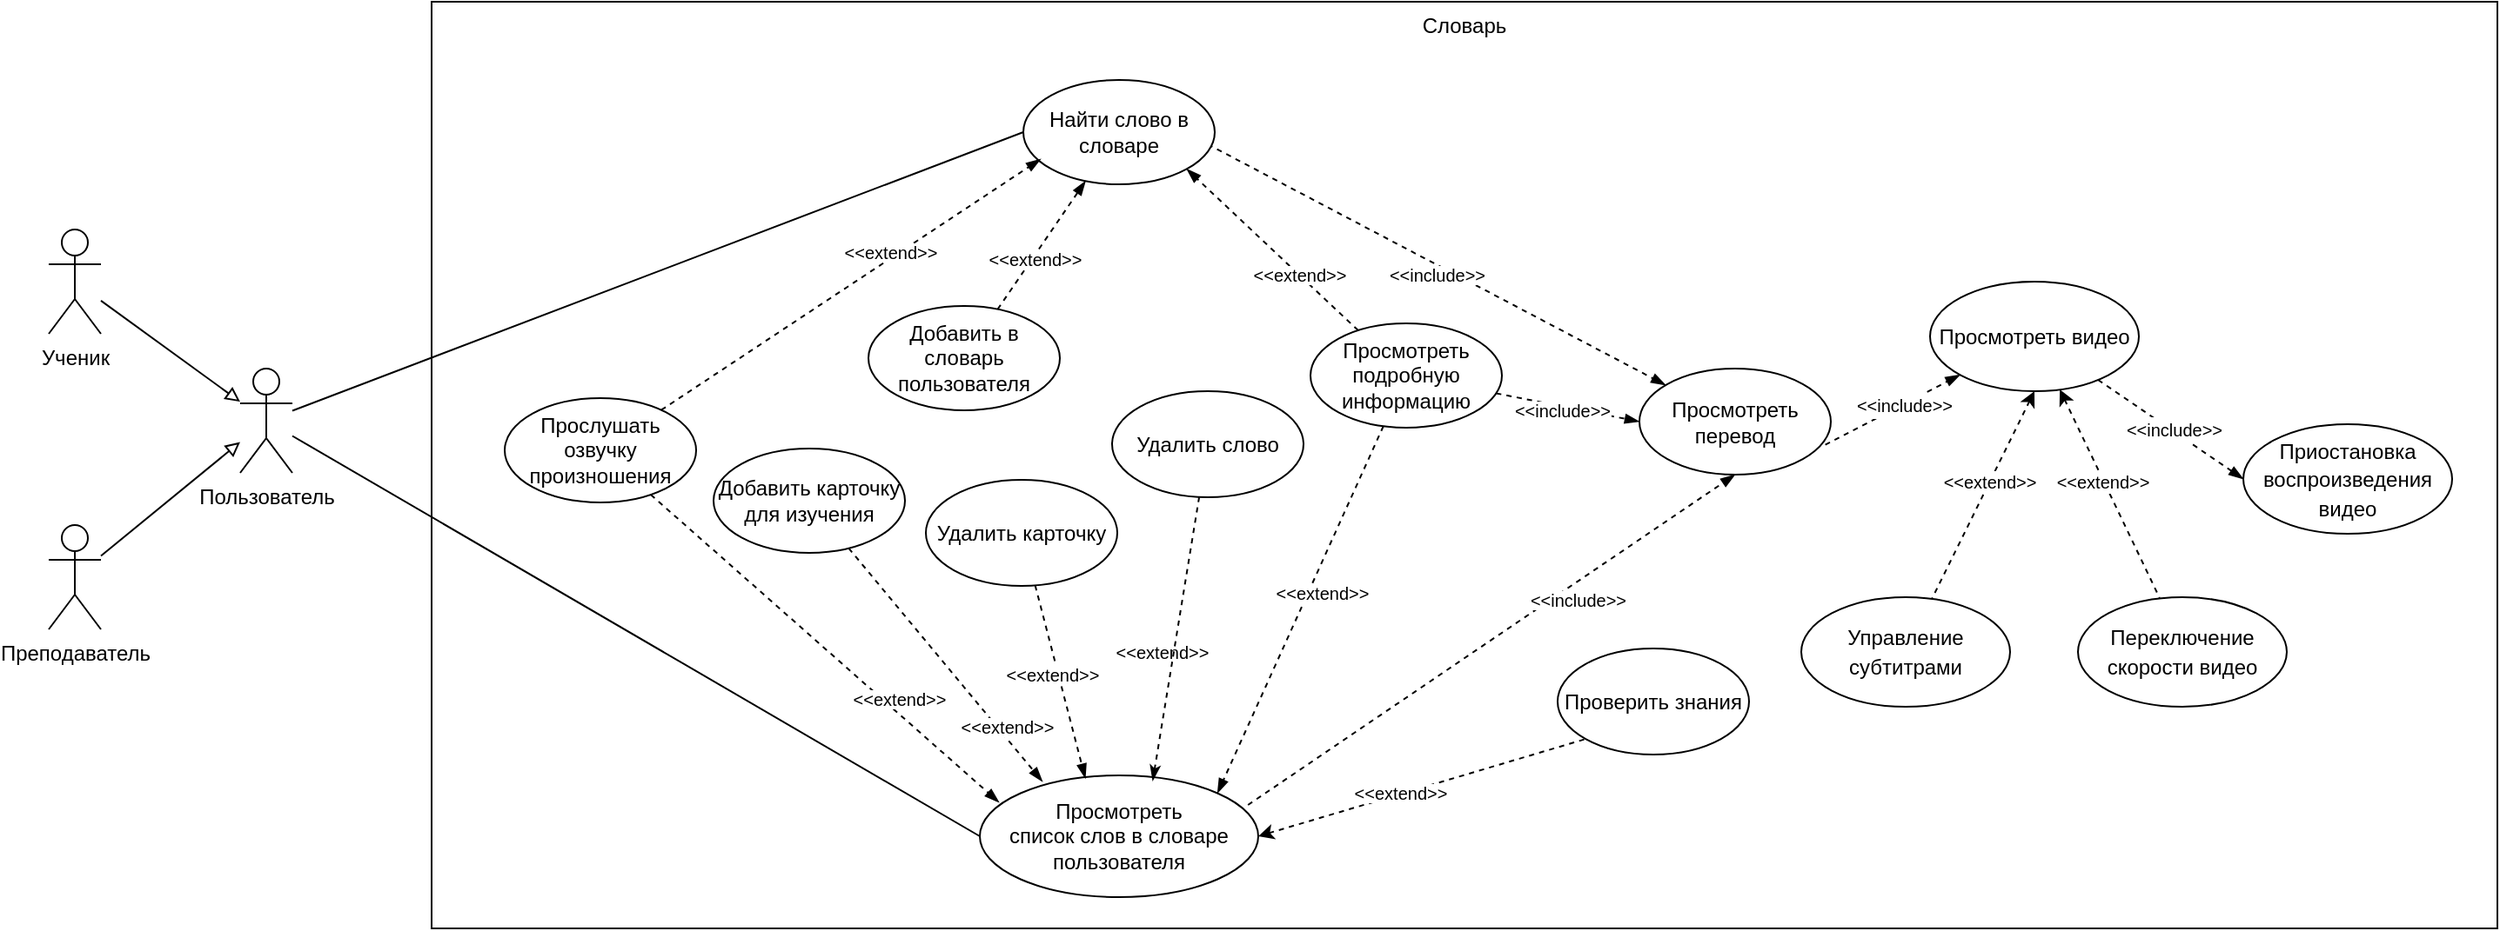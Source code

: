 <mxfile version="26.1.1" pages="2">
  <diagram name="Use Case Diagram UML" id="3wfbGJQbYTb2Qe25AoL8">
    <mxGraphModel grid="0" page="0" gridSize="10" guides="1" tooltips="1" connect="1" arrows="1" fold="1" pageScale="1" pageWidth="827" pageHeight="1169" math="0" shadow="0">
      <root>
        <mxCell id="0" />
        <mxCell id="1" parent="0" />
        <mxCell id="UhpiGU1zFeQN0CqzTbye-1" value="Словарь" style="rounded=0;whiteSpace=wrap;html=1;verticalAlign=top;" vertex="1" parent="1">
          <mxGeometry x="375" y="1243" width="1187" height="533" as="geometry" />
        </mxCell>
        <mxCell id="UhpiGU1zFeQN0CqzTbye-2" style="edgeStyle=none;rounded=0;orthogonalLoop=1;jettySize=auto;html=1;endArrow=block;endFill=0;" edge="1" parent="1" source="UhpiGU1zFeQN0CqzTbye-3" target="UhpiGU1zFeQN0CqzTbye-8">
          <mxGeometry relative="1" as="geometry" />
        </mxCell>
        <mxCell id="UhpiGU1zFeQN0CqzTbye-3" value="Ученик" style="shape=umlActor;verticalLabelPosition=bottom;verticalAlign=top;html=1;outlineConnect=0;" vertex="1" parent="1">
          <mxGeometry x="155" y="1374" width="30" height="60" as="geometry" />
        </mxCell>
        <mxCell id="UhpiGU1zFeQN0CqzTbye-4" style="rounded=0;orthogonalLoop=1;jettySize=auto;html=1;endArrow=block;endFill=0;" edge="1" parent="1" source="UhpiGU1zFeQN0CqzTbye-5" target="UhpiGU1zFeQN0CqzTbye-8">
          <mxGeometry relative="1" as="geometry" />
        </mxCell>
        <mxCell id="UhpiGU1zFeQN0CqzTbye-5" value="Преподаватель" style="shape=umlActor;verticalLabelPosition=bottom;verticalAlign=top;html=1;outlineConnect=0;" vertex="1" parent="1">
          <mxGeometry x="155" y="1544" width="30" height="60" as="geometry" />
        </mxCell>
        <mxCell id="UhpiGU1zFeQN0CqzTbye-6" style="edgeStyle=none;rounded=0;orthogonalLoop=1;jettySize=auto;html=1;entryX=0;entryY=0.5;entryDx=0;entryDy=0;endArrow=none;endFill=0;" edge="1" parent="1" source="UhpiGU1zFeQN0CqzTbye-8" target="UhpiGU1zFeQN0CqzTbye-10">
          <mxGeometry relative="1" as="geometry" />
        </mxCell>
        <mxCell id="UhpiGU1zFeQN0CqzTbye-7" style="edgeStyle=none;rounded=0;orthogonalLoop=1;jettySize=auto;html=1;entryX=0;entryY=0.5;entryDx=0;entryDy=0;endArrow=none;endFill=0;" edge="1" parent="1" source="UhpiGU1zFeQN0CqzTbye-8" target="UhpiGU1zFeQN0CqzTbye-12">
          <mxGeometry relative="1" as="geometry" />
        </mxCell>
        <mxCell id="UhpiGU1zFeQN0CqzTbye-8" value="Пользователь" style="shape=umlActor;verticalLabelPosition=bottom;verticalAlign=top;html=1;outlineConnect=0;" vertex="1" parent="1">
          <mxGeometry x="265" y="1454" width="30" height="60" as="geometry" />
        </mxCell>
        <mxCell id="UhpiGU1zFeQN0CqzTbye-9" style="edgeStyle=none;rounded=0;orthogonalLoop=1;jettySize=auto;html=1;dashed=1;endArrow=blockThin;endFill=1;" edge="1" parent="1" target="UhpiGU1zFeQN0CqzTbye-26">
          <mxGeometry relative="1" as="geometry">
            <mxPoint x="821" y="1325" as="sourcePoint" />
          </mxGeometry>
        </mxCell>
        <mxCell id="UhpiGU1zFeQN0CqzTbye-10" value="Найти слово в словаре" style="ellipse;whiteSpace=wrap;html=1;" vertex="1" parent="1">
          <mxGeometry x="715" y="1288" width="110" height="60" as="geometry" />
        </mxCell>
        <mxCell id="UhpiGU1zFeQN0CqzTbye-11" style="edgeStyle=none;rounded=0;orthogonalLoop=1;jettySize=auto;html=1;entryX=0.5;entryY=1;entryDx=0;entryDy=0;dashed=1;endArrow=blockThin;endFill=1;exitX=0.963;exitY=0.243;exitDx=0;exitDy=0;exitPerimeter=0;" edge="1" parent="1" source="UhpiGU1zFeQN0CqzTbye-12" target="UhpiGU1zFeQN0CqzTbye-26">
          <mxGeometry relative="1" as="geometry">
            <mxPoint x="840" y="1710" as="sourcePoint" />
          </mxGeometry>
        </mxCell>
        <mxCell id="UhpiGU1zFeQN0CqzTbye-12" value="Просмотреть &lt;br&gt;список слов в словаре пользователя" style="ellipse;whiteSpace=wrap;html=1;" vertex="1" parent="1">
          <mxGeometry x="690" y="1688" width="160" height="70" as="geometry" />
        </mxCell>
        <mxCell id="UhpiGU1zFeQN0CqzTbye-13" style="edgeStyle=none;rounded=0;orthogonalLoop=1;jettySize=auto;html=1;entryX=0.069;entryY=0.221;entryDx=0;entryDy=0;entryPerimeter=0;endArrow=blockThin;endFill=1;dashed=1;" edge="1" parent="1" source="UhpiGU1zFeQN0CqzTbye-15" target="UhpiGU1zFeQN0CqzTbye-12">
          <mxGeometry relative="1" as="geometry" />
        </mxCell>
        <mxCell id="UhpiGU1zFeQN0CqzTbye-14" style="edgeStyle=none;rounded=0;orthogonalLoop=1;jettySize=auto;html=1;entryX=0.091;entryY=0.758;entryDx=0;entryDy=0;entryPerimeter=0;dashed=1;fontSize=10;endArrow=blockThin;endFill=1;" edge="1" parent="1" source="UhpiGU1zFeQN0CqzTbye-15" target="UhpiGU1zFeQN0CqzTbye-10">
          <mxGeometry relative="1" as="geometry" />
        </mxCell>
        <mxCell id="UhpiGU1zFeQN0CqzTbye-15" value="Прослушать озвучку произношения" style="ellipse;whiteSpace=wrap;html=1;" vertex="1" parent="1">
          <mxGeometry x="417" y="1471" width="110" height="60" as="geometry" />
        </mxCell>
        <mxCell id="UhpiGU1zFeQN0CqzTbye-16" style="edgeStyle=none;rounded=0;orthogonalLoop=1;jettySize=auto;html=1;entryX=0.225;entryY=0.05;entryDx=0;entryDy=0;entryPerimeter=0;dashed=1;endArrow=blockThin;endFill=1;" edge="1" parent="1" source="UhpiGU1zFeQN0CqzTbye-17" target="UhpiGU1zFeQN0CqzTbye-12">
          <mxGeometry relative="1" as="geometry" />
        </mxCell>
        <mxCell id="UhpiGU1zFeQN0CqzTbye-17" value="Добавить карточку для изучения" style="ellipse;whiteSpace=wrap;html=1;" vertex="1" parent="1">
          <mxGeometry x="537" y="1500" width="110" height="60" as="geometry" />
        </mxCell>
        <mxCell id="UhpiGU1zFeQN0CqzTbye-18" style="edgeStyle=none;rounded=0;orthogonalLoop=1;jettySize=auto;html=1;dashed=1;endArrow=blockThin;endFill=1;" edge="1" parent="1" source="UhpiGU1zFeQN0CqzTbye-19" target="UhpiGU1zFeQN0CqzTbye-10">
          <mxGeometry relative="1" as="geometry" />
        </mxCell>
        <mxCell id="UhpiGU1zFeQN0CqzTbye-19" value="Добавить в словарь пользователя" style="ellipse;whiteSpace=wrap;html=1;" vertex="1" parent="1">
          <mxGeometry x="626" y="1418" width="110" height="60" as="geometry" />
        </mxCell>
        <mxCell id="UhpiGU1zFeQN0CqzTbye-20" style="edgeStyle=none;rounded=0;orthogonalLoop=1;jettySize=auto;html=1;dashed=1;endArrow=blockThin;endFill=1;entryX=1;entryY=1;entryDx=0;entryDy=0;" edge="1" parent="1" source="UhpiGU1zFeQN0CqzTbye-23" target="UhpiGU1zFeQN0CqzTbye-10">
          <mxGeometry relative="1" as="geometry">
            <mxPoint x="865.137" y="1344.855" as="targetPoint" />
          </mxGeometry>
        </mxCell>
        <mxCell id="UhpiGU1zFeQN0CqzTbye-21" style="edgeStyle=none;rounded=0;orthogonalLoop=1;jettySize=auto;html=1;dashed=1;endArrow=blockThin;endFill=1;entryX=1;entryY=0;entryDx=0;entryDy=0;" edge="1" parent="1" source="UhpiGU1zFeQN0CqzTbye-23" target="UhpiGU1zFeQN0CqzTbye-12">
          <mxGeometry relative="1" as="geometry">
            <mxPoint x="879" y="1688" as="targetPoint" />
          </mxGeometry>
        </mxCell>
        <mxCell id="UhpiGU1zFeQN0CqzTbye-22" style="edgeStyle=none;rounded=0;orthogonalLoop=1;jettySize=auto;html=1;entryX=0;entryY=0.5;entryDx=0;entryDy=0;dashed=1;endArrow=blockThin;endFill=1;" edge="1" parent="1" source="UhpiGU1zFeQN0CqzTbye-23" target="UhpiGU1zFeQN0CqzTbye-26">
          <mxGeometry relative="1" as="geometry" />
        </mxCell>
        <mxCell id="UhpiGU1zFeQN0CqzTbye-23" value="Просмотреть подробную информацию" style="ellipse;whiteSpace=wrap;html=1;" vertex="1" parent="1">
          <mxGeometry x="880" y="1428" width="110" height="60" as="geometry" />
        </mxCell>
        <mxCell id="UhpiGU1zFeQN0CqzTbye-24" style="edgeStyle=none;rounded=0;orthogonalLoop=1;jettySize=auto;html=1;dashed=1;endArrow=blockThin;endFill=1;entryX=0.379;entryY=0.024;entryDx=0;entryDy=0;entryPerimeter=0;" edge="1" parent="1" source="UhpiGU1zFeQN0CqzTbye-25" target="UhpiGU1zFeQN0CqzTbye-12">
          <mxGeometry relative="1" as="geometry">
            <mxPoint x="903" y="1697" as="targetPoint" />
          </mxGeometry>
        </mxCell>
        <mxCell id="UhpiGU1zFeQN0CqzTbye-25" value="Удалить карточку" style="ellipse;whiteSpace=wrap;html=1;" vertex="1" parent="1">
          <mxGeometry x="659" y="1518" width="110" height="61" as="geometry" />
        </mxCell>
        <mxCell id="UhpiGU1zFeQN0CqzTbye-26" value="Просмотреть перевод" style="ellipse;whiteSpace=wrap;html=1;" vertex="1" parent="1">
          <mxGeometry x="1069" y="1454" width="110" height="61" as="geometry" />
        </mxCell>
        <mxCell id="UhpiGU1zFeQN0CqzTbye-27" value="&lt;font style=&quot;font-size: 10px; background-color: rgb(255, 255, 255);&quot;&gt;&amp;lt;&amp;lt;extend&amp;gt;&amp;gt;&lt;/font&gt;" style="text;html=1;strokeColor=none;fillColor=none;align=center;verticalAlign=middle;whiteSpace=wrap;rounded=0;" vertex="1" parent="1">
          <mxGeometry x="692" y="1376" width="60" height="30" as="geometry" />
        </mxCell>
        <mxCell id="UhpiGU1zFeQN0CqzTbye-28" value="&lt;font style=&quot;font-size: 10px; background-color: rgb(255, 255, 255);&quot;&gt;&amp;lt;&amp;lt;extend&amp;gt;&amp;gt;&lt;/font&gt;" style="text;html=1;strokeColor=none;fillColor=none;align=center;verticalAlign=middle;whiteSpace=wrap;rounded=0;" vertex="1" parent="1">
          <mxGeometry x="609" y="1372" width="60" height="30" as="geometry" />
        </mxCell>
        <mxCell id="UhpiGU1zFeQN0CqzTbye-29" value="&lt;font style=&quot;font-size: 10px; background-color: rgb(255, 255, 255);&quot;&gt;&amp;lt;&amp;lt;extend&amp;gt;&amp;gt;&lt;/font&gt;" style="text;html=1;strokeColor=none;fillColor=none;align=center;verticalAlign=middle;whiteSpace=wrap;rounded=0;" vertex="1" parent="1">
          <mxGeometry x="614" y="1629" width="60" height="30" as="geometry" />
        </mxCell>
        <mxCell id="UhpiGU1zFeQN0CqzTbye-30" value="&lt;font style=&quot;font-size: 10px; background-color: rgb(255, 255, 255);&quot;&gt;&amp;lt;&amp;lt;extend&amp;gt;&amp;gt;&lt;/font&gt;" style="text;html=1;strokeColor=none;fillColor=none;align=center;verticalAlign=middle;whiteSpace=wrap;rounded=0;" vertex="1" parent="1">
          <mxGeometry x="676" y="1645" width="60" height="30" as="geometry" />
        </mxCell>
        <mxCell id="UhpiGU1zFeQN0CqzTbye-31" value="&lt;font style=&quot;font-size: 10px; background-color: rgb(255, 255, 255);&quot;&gt;&amp;lt;&amp;lt;extend&amp;gt;&amp;gt;&lt;/font&gt;" style="text;html=1;strokeColor=none;fillColor=none;align=center;verticalAlign=middle;whiteSpace=wrap;rounded=0;" vertex="1" parent="1">
          <mxGeometry x="857" y="1567.73" width="60" height="30" as="geometry" />
        </mxCell>
        <mxCell id="UhpiGU1zFeQN0CqzTbye-32" value="&lt;font style=&quot;font-size: 10px; background-color: rgb(255, 255, 255);&quot;&gt;&amp;lt;&amp;lt;extend&amp;gt;&amp;gt;&lt;/font&gt;" style="text;html=1;strokeColor=none;fillColor=none;align=center;verticalAlign=middle;whiteSpace=wrap;rounded=0;" vertex="1" parent="1">
          <mxGeometry x="765" y="1602" width="60" height="30" as="geometry" />
        </mxCell>
        <mxCell id="UhpiGU1zFeQN0CqzTbye-33" value="&lt;font style=&quot;font-size: 10px; background-color: rgb(255, 255, 255);&quot;&gt;&amp;lt;&amp;lt;extend&amp;gt;&amp;gt;&lt;/font&gt;" style="text;html=1;strokeColor=none;fillColor=none;align=center;verticalAlign=middle;whiteSpace=wrap;rounded=0;" vertex="1" parent="1">
          <mxGeometry x="844" y="1384.73" width="60" height="30" as="geometry" />
        </mxCell>
        <mxCell id="UhpiGU1zFeQN0CqzTbye-34" value="&lt;font style=&quot;font-size: 10px; background-color: rgb(255, 255, 255);&quot;&gt;&amp;lt;&amp;lt;include&amp;gt;&amp;gt;&lt;/font&gt;" style="text;html=1;strokeColor=none;fillColor=none;align=center;verticalAlign=middle;whiteSpace=wrap;rounded=0;" vertex="1" parent="1">
          <mxGeometry x="923" y="1384.73" width="60" height="30" as="geometry" />
        </mxCell>
        <mxCell id="UhpiGU1zFeQN0CqzTbye-35" value="&lt;font style=&quot;font-size: 10px; background-color: rgb(255, 255, 255);&quot;&gt;&amp;lt;&amp;lt;include&amp;gt;&amp;gt;&lt;/font&gt;" style="text;html=1;strokeColor=none;fillColor=none;align=center;verticalAlign=middle;whiteSpace=wrap;rounded=0;" vertex="1" parent="1">
          <mxGeometry x="1004" y="1572" width="60" height="30" as="geometry" />
        </mxCell>
        <mxCell id="UhpiGU1zFeQN0CqzTbye-36" value="&lt;font style=&quot;font-size: 10px; background-color: rgb(255, 255, 255);&quot;&gt;&amp;lt;&amp;lt;include&amp;gt;&amp;gt;&lt;/font&gt;" style="text;html=1;strokeColor=none;fillColor=none;align=center;verticalAlign=middle;whiteSpace=wrap;rounded=0;" vertex="1" parent="1">
          <mxGeometry x="995" y="1462.73" width="60" height="30" as="geometry" />
        </mxCell>
        <mxCell id="UhpiGU1zFeQN0CqzTbye-37" style="edgeStyle=none;rounded=0;orthogonalLoop=1;jettySize=auto;html=1;entryX=0;entryY=1;entryDx=0;entryDy=0;dashed=1;exitX=1;exitY=0.5;exitDx=0;exitDy=0;startArrow=classic;startFill=1;endArrow=none;endFill=0;" edge="1" parent="1" source="UhpiGU1zFeQN0CqzTbye-12" target="UhpiGU1zFeQN0CqzTbye-38">
          <mxGeometry relative="1" as="geometry">
            <mxPoint x="812.998" y="1288.961" as="sourcePoint" />
          </mxGeometry>
        </mxCell>
        <mxCell id="UhpiGU1zFeQN0CqzTbye-38" value="Проверить знания" style="ellipse;whiteSpace=wrap;html=1;" vertex="1" parent="1">
          <mxGeometry x="1022" y="1615" width="110" height="61" as="geometry" />
        </mxCell>
        <mxCell id="UhpiGU1zFeQN0CqzTbye-39" value="&lt;font style=&quot;font-size: 10px; background-color: rgb(255, 255, 255);&quot;&gt;&amp;lt;&amp;lt;extend&amp;gt;&amp;gt;&lt;/font&gt;" style="text;html=1;strokeColor=none;fillColor=none;align=center;verticalAlign=middle;whiteSpace=wrap;rounded=0;" vertex="1" parent="1">
          <mxGeometry x="902" y="1683" width="60" height="30" as="geometry" />
        </mxCell>
        <mxCell id="UhpiGU1zFeQN0CqzTbye-40" style="edgeStyle=none;rounded=0;orthogonalLoop=1;jettySize=auto;html=1;entryX=0.621;entryY=0.043;entryDx=0;entryDy=0;entryPerimeter=0;dashed=1;startArrow=none;startFill=0;endArrow=classicThin;endFill=1;" edge="1" parent="1" source="UhpiGU1zFeQN0CqzTbye-41" target="UhpiGU1zFeQN0CqzTbye-12">
          <mxGeometry relative="1" as="geometry" />
        </mxCell>
        <mxCell id="UhpiGU1zFeQN0CqzTbye-41" value="Удалить слово" style="ellipse;whiteSpace=wrap;html=1;" vertex="1" parent="1">
          <mxGeometry x="766" y="1467" width="110" height="61" as="geometry" />
        </mxCell>
        <mxCell id="UhpiGU1zFeQN0CqzTbye-42" value="&lt;font style=&quot;font-size: 10px; background-color: rgb(255, 255, 255);&quot;&gt;&amp;lt;&amp;lt;extend&amp;gt;&amp;gt;&lt;/font&gt;" style="text;html=1;strokeColor=none;fillColor=none;align=center;verticalAlign=middle;whiteSpace=wrap;rounded=0;" vertex="1" parent="1">
          <mxGeometry x="702" y="1615" width="60" height="30" as="geometry" />
        </mxCell>
        <mxCell id="UhpiGU1zFeQN0CqzTbye-43" value="&lt;span id=&quot;docs-internal-guid-5a7e0937-7fff-e15c-72fa-4f4e6bc16532&quot;&gt;&lt;p dir=&quot;ltr&quot; style=&quot;line-height: 1.38 ; margin-top: 0pt ; margin-bottom: 0pt&quot;&gt;&lt;span style=&quot;background-color: transparent ; vertical-align: baseline&quot;&gt;&lt;font style=&quot;font-size: 12px&quot;&gt;Просмотреть видео&lt;/font&gt;&lt;/span&gt;&lt;/p&gt;&lt;/span&gt;" style="ellipse;whiteSpace=wrap;html=1;" vertex="1" parent="1">
          <mxGeometry x="1236" y="1404" width="120" height="63" as="geometry" />
        </mxCell>
        <mxCell id="UhpiGU1zFeQN0CqzTbye-44" style="edgeStyle=none;rounded=0;orthogonalLoop=1;jettySize=auto;html=1;dashed=1;endArrow=blockThin;endFill=1;exitX=0.971;exitY=0.719;exitDx=0;exitDy=0;exitPerimeter=0;" edge="1" parent="1" source="UhpiGU1zFeQN0CqzTbye-26" target="UhpiGU1zFeQN0CqzTbye-43">
          <mxGeometry relative="1" as="geometry">
            <mxPoint x="1318" y="1590" as="sourcePoint" />
            <mxPoint x="1094.102" y="1473.507" as="targetPoint" />
          </mxGeometry>
        </mxCell>
        <mxCell id="UhpiGU1zFeQN0CqzTbye-45" value="&lt;span style=&quot;font-size: 10px&quot;&gt;&amp;lt;&amp;lt;include&amp;gt;&amp;gt;&lt;/span&gt;" style="edgeLabel;html=1;align=center;verticalAlign=middle;resizable=0;points=[];fontSize=12;fontFamily=Helvetica;" connectable="0" vertex="1" parent="UhpiGU1zFeQN0CqzTbye-44">
          <mxGeometry x="0.053" y="-4" relative="1" as="geometry">
            <mxPoint x="2" y="-5" as="offset" />
          </mxGeometry>
        </mxCell>
        <mxCell id="UhpiGU1zFeQN0CqzTbye-46" value="&lt;span id=&quot;docs-internal-guid-5a7e0937-7fff-e15c-72fa-4f4e6bc16532&quot;&gt;&lt;p dir=&quot;ltr&quot; style=&quot;line-height: 1.38 ; margin-top: 0pt ; margin-bottom: 0pt&quot;&gt;&lt;span style=&quot;background-color: transparent ; vertical-align: baseline&quot;&gt;&lt;font style=&quot;font-size: 12px&quot;&gt;Управление субтитрами&lt;/font&gt;&lt;/span&gt;&lt;/p&gt;&lt;/span&gt;" style="ellipse;whiteSpace=wrap;html=1;" vertex="1" parent="1">
          <mxGeometry x="1162" y="1585.5" width="120" height="63" as="geometry" />
        </mxCell>
        <mxCell id="UhpiGU1zFeQN0CqzTbye-47" value="&lt;span id=&quot;docs-internal-guid-5a7e0937-7fff-e15c-72fa-4f4e6bc16532&quot;&gt;&lt;p dir=&quot;ltr&quot; style=&quot;line-height: 1.38 ; margin-top: 0pt ; margin-bottom: 0pt&quot;&gt;&lt;span style=&quot;background-color: transparent ; vertical-align: baseline&quot;&gt;&lt;font style=&quot;font-size: 12px&quot;&gt;Переключение скорости видео&lt;/font&gt;&lt;/span&gt;&lt;/p&gt;&lt;/span&gt;" style="ellipse;whiteSpace=wrap;html=1;" vertex="1" parent="1">
          <mxGeometry x="1321" y="1585.5" width="120" height="63" as="geometry" />
        </mxCell>
        <mxCell id="UhpiGU1zFeQN0CqzTbye-48" value="&lt;span id=&quot;docs-internal-guid-5a7e0937-7fff-e15c-72fa-4f4e6bc16532&quot;&gt;&lt;p dir=&quot;ltr&quot; style=&quot;line-height: 1.38 ; margin-top: 0pt ; margin-bottom: 0pt&quot;&gt;&lt;span style=&quot;background-color: transparent ; vertical-align: baseline&quot;&gt;&lt;font style=&quot;font-size: 12px&quot;&gt;Приостановка воспроизведения видео&lt;/font&gt;&lt;/span&gt;&lt;/p&gt;&lt;/span&gt;" style="ellipse;whiteSpace=wrap;html=1;" vertex="1" parent="1">
          <mxGeometry x="1416" y="1486" width="120" height="63" as="geometry" />
        </mxCell>
        <mxCell id="UhpiGU1zFeQN0CqzTbye-49" style="edgeStyle=none;rounded=0;orthogonalLoop=1;jettySize=auto;html=1;dashed=1;endArrow=blockThin;endFill=1;entryX=0;entryY=0.5;entryDx=0;entryDy=0;" edge="1" parent="1" source="UhpiGU1zFeQN0CqzTbye-43" target="UhpiGU1zFeQN0CqzTbye-48">
          <mxGeometry relative="1" as="geometry">
            <mxPoint x="1186" y="1508" as="sourcePoint" />
            <mxPoint x="1223" y="1563" as="targetPoint" />
          </mxGeometry>
        </mxCell>
        <mxCell id="UhpiGU1zFeQN0CqzTbye-50" value="&lt;span style=&quot;font-size: 10px&quot;&gt;&amp;lt;&amp;lt;include&amp;gt;&amp;gt;&lt;/span&gt;" style="edgeLabel;html=1;align=center;verticalAlign=middle;resizable=0;points=[];fontSize=12;fontFamily=Helvetica;" connectable="0" vertex="1" parent="UhpiGU1zFeQN0CqzTbye-49">
          <mxGeometry x="0.053" y="-4" relative="1" as="geometry">
            <mxPoint x="2" y="-5" as="offset" />
          </mxGeometry>
        </mxCell>
        <mxCell id="UhpiGU1zFeQN0CqzTbye-51" style="edgeStyle=none;rounded=0;orthogonalLoop=1;jettySize=auto;html=1;entryX=0.391;entryY=0.007;entryDx=0;entryDy=0;dashed=1;startArrow=classic;startFill=1;endArrow=none;endFill=0;entryPerimeter=0;" edge="1" parent="1" source="UhpiGU1zFeQN0CqzTbye-43" target="UhpiGU1zFeQN0CqzTbye-47">
          <mxGeometry relative="1" as="geometry">
            <mxPoint x="860" y="1733" as="sourcePoint" />
            <mxPoint x="1048" y="1677" as="targetPoint" />
          </mxGeometry>
        </mxCell>
        <mxCell id="UhpiGU1zFeQN0CqzTbye-52" value="&lt;span style=&quot;font-size: 10px; text-wrap: wrap;&quot;&gt;&amp;lt;&amp;lt;extend&amp;gt;&amp;gt;&lt;/span&gt;" style="edgeLabel;html=1;align=center;verticalAlign=middle;resizable=0;points=[];" connectable="0" vertex="1" parent="UhpiGU1zFeQN0CqzTbye-51">
          <mxGeometry x="-0.127" y="-1" relative="1" as="geometry">
            <mxPoint as="offset" />
          </mxGeometry>
        </mxCell>
        <mxCell id="UhpiGU1zFeQN0CqzTbye-53" style="edgeStyle=none;rounded=0;orthogonalLoop=1;jettySize=auto;html=1;dashed=1;startArrow=classic;startFill=1;endArrow=none;endFill=0;exitX=0.5;exitY=1;exitDx=0;exitDy=0;" edge="1" parent="1" source="UhpiGU1zFeQN0CqzTbye-43" target="UhpiGU1zFeQN0CqzTbye-46">
          <mxGeometry relative="1" as="geometry">
            <mxPoint x="1289" y="1613" as="sourcePoint" />
            <mxPoint x="1395" y="1660" as="targetPoint" />
          </mxGeometry>
        </mxCell>
        <mxCell id="UhpiGU1zFeQN0CqzTbye-54" value="&lt;span style=&quot;font-size: 10px; text-wrap: wrap;&quot;&gt;&amp;lt;&amp;lt;extend&amp;gt;&amp;gt;&lt;/span&gt;" style="edgeLabel;html=1;align=center;verticalAlign=middle;resizable=0;points=[];" connectable="0" vertex="1" parent="UhpiGU1zFeQN0CqzTbye-53">
          <mxGeometry x="-0.127" y="-1" relative="1" as="geometry">
            <mxPoint as="offset" />
          </mxGeometry>
        </mxCell>
      </root>
    </mxGraphModel>
  </diagram>
  <diagram id="Jm0ogReIfAhDKfA0v8ij" name="Страница — 2">
    <mxGraphModel grid="1" page="1" gridSize="10" guides="1" tooltips="1" connect="1" arrows="1" fold="1" pageScale="1" pageWidth="827" pageHeight="1169" math="0" shadow="0">
      <root>
        <mxCell id="0" />
        <mxCell id="1" parent="0" />
        <mxCell id="l8kEoDiZLvOk8A_kF0R2-1" value="Словарь" style="rounded=0;whiteSpace=wrap;html=1;verticalAlign=top;" vertex="1" parent="1">
          <mxGeometry x="375" y="1243" width="820" height="533" as="geometry" />
        </mxCell>
        <mxCell id="l8kEoDiZLvOk8A_kF0R2-2" style="edgeStyle=none;rounded=0;orthogonalLoop=1;jettySize=auto;html=1;endArrow=block;endFill=0;" edge="1" parent="1" source="l8kEoDiZLvOk8A_kF0R2-3" target="l8kEoDiZLvOk8A_kF0R2-8">
          <mxGeometry relative="1" as="geometry" />
        </mxCell>
        <mxCell id="l8kEoDiZLvOk8A_kF0R2-3" value="Ученик" style="shape=umlActor;verticalLabelPosition=bottom;verticalAlign=top;html=1;outlineConnect=0;" vertex="1" parent="1">
          <mxGeometry x="155" y="1374" width="30" height="60" as="geometry" />
        </mxCell>
        <mxCell id="l8kEoDiZLvOk8A_kF0R2-4" style="rounded=0;orthogonalLoop=1;jettySize=auto;html=1;endArrow=block;endFill=0;" edge="1" parent="1" source="l8kEoDiZLvOk8A_kF0R2-5" target="l8kEoDiZLvOk8A_kF0R2-8">
          <mxGeometry relative="1" as="geometry" />
        </mxCell>
        <mxCell id="l8kEoDiZLvOk8A_kF0R2-5" value="Преподаватель" style="shape=umlActor;verticalLabelPosition=bottom;verticalAlign=top;html=1;outlineConnect=0;" vertex="1" parent="1">
          <mxGeometry x="155" y="1544" width="30" height="60" as="geometry" />
        </mxCell>
        <mxCell id="l8kEoDiZLvOk8A_kF0R2-6" style="edgeStyle=none;rounded=0;orthogonalLoop=1;jettySize=auto;html=1;entryX=0;entryY=0.5;entryDx=0;entryDy=0;endArrow=none;endFill=0;" edge="1" parent="1" source="l8kEoDiZLvOk8A_kF0R2-8" target="l8kEoDiZLvOk8A_kF0R2-10">
          <mxGeometry relative="1" as="geometry" />
        </mxCell>
        <mxCell id="l8kEoDiZLvOk8A_kF0R2-7" style="edgeStyle=none;rounded=0;orthogonalLoop=1;jettySize=auto;html=1;entryX=0;entryY=0.5;entryDx=0;entryDy=0;endArrow=none;endFill=0;" edge="1" parent="1" source="l8kEoDiZLvOk8A_kF0R2-8" target="l8kEoDiZLvOk8A_kF0R2-12">
          <mxGeometry relative="1" as="geometry" />
        </mxCell>
        <mxCell id="l8kEoDiZLvOk8A_kF0R2-8" value="Пользователь" style="shape=umlActor;verticalLabelPosition=bottom;verticalAlign=top;html=1;outlineConnect=0;" vertex="1" parent="1">
          <mxGeometry x="265" y="1454" width="30" height="60" as="geometry" />
        </mxCell>
        <mxCell id="l8kEoDiZLvOk8A_kF0R2-9" style="edgeStyle=none;rounded=0;orthogonalLoop=1;jettySize=auto;html=1;dashed=1;endArrow=blockThin;endFill=1;" edge="1" parent="1" target="l8kEoDiZLvOk8A_kF0R2-26">
          <mxGeometry relative="1" as="geometry">
            <mxPoint x="821" y="1325" as="sourcePoint" />
          </mxGeometry>
        </mxCell>
        <mxCell id="l8kEoDiZLvOk8A_kF0R2-10" value="Найти слово в словаре" style="ellipse;whiteSpace=wrap;html=1;" vertex="1" parent="1">
          <mxGeometry x="715" y="1288" width="110" height="60" as="geometry" />
        </mxCell>
        <mxCell id="l8kEoDiZLvOk8A_kF0R2-11" style="edgeStyle=none;rounded=0;orthogonalLoop=1;jettySize=auto;html=1;entryX=0.5;entryY=1;entryDx=0;entryDy=0;dashed=1;endArrow=blockThin;endFill=1;exitX=0.963;exitY=0.243;exitDx=0;exitDy=0;exitPerimeter=0;" edge="1" parent="1" source="l8kEoDiZLvOk8A_kF0R2-12" target="l8kEoDiZLvOk8A_kF0R2-26">
          <mxGeometry relative="1" as="geometry">
            <mxPoint x="840" y="1710" as="sourcePoint" />
          </mxGeometry>
        </mxCell>
        <mxCell id="l8kEoDiZLvOk8A_kF0R2-12" value="Просмотреть &lt;br&gt;список слов в словаре пользователя" style="ellipse;whiteSpace=wrap;html=1;" vertex="1" parent="1">
          <mxGeometry x="690" y="1688" width="160" height="70" as="geometry" />
        </mxCell>
        <mxCell id="l8kEoDiZLvOk8A_kF0R2-13" style="edgeStyle=none;rounded=0;orthogonalLoop=1;jettySize=auto;html=1;entryX=0.069;entryY=0.221;entryDx=0;entryDy=0;entryPerimeter=0;endArrow=blockThin;endFill=1;dashed=1;" edge="1" parent="1" source="l8kEoDiZLvOk8A_kF0R2-15" target="l8kEoDiZLvOk8A_kF0R2-12">
          <mxGeometry relative="1" as="geometry" />
        </mxCell>
        <mxCell id="l8kEoDiZLvOk8A_kF0R2-14" style="edgeStyle=none;rounded=0;orthogonalLoop=1;jettySize=auto;html=1;entryX=0.091;entryY=0.758;entryDx=0;entryDy=0;entryPerimeter=0;dashed=1;fontSize=10;endArrow=blockThin;endFill=1;" edge="1" parent="1" source="l8kEoDiZLvOk8A_kF0R2-15" target="l8kEoDiZLvOk8A_kF0R2-10">
          <mxGeometry relative="1" as="geometry" />
        </mxCell>
        <mxCell id="l8kEoDiZLvOk8A_kF0R2-15" value="Прослушать озвучку произношения" style="ellipse;whiteSpace=wrap;html=1;" vertex="1" parent="1">
          <mxGeometry x="417" y="1471" width="110" height="60" as="geometry" />
        </mxCell>
        <mxCell id="l8kEoDiZLvOk8A_kF0R2-16" style="edgeStyle=none;rounded=0;orthogonalLoop=1;jettySize=auto;html=1;entryX=0.225;entryY=0.05;entryDx=0;entryDy=0;entryPerimeter=0;dashed=1;endArrow=blockThin;endFill=1;" edge="1" parent="1" source="l8kEoDiZLvOk8A_kF0R2-17" target="l8kEoDiZLvOk8A_kF0R2-12">
          <mxGeometry relative="1" as="geometry" />
        </mxCell>
        <mxCell id="l8kEoDiZLvOk8A_kF0R2-17" value="Добавить карточку для изучения" style="ellipse;whiteSpace=wrap;html=1;" vertex="1" parent="1">
          <mxGeometry x="537" y="1500" width="110" height="60" as="geometry" />
        </mxCell>
        <mxCell id="l8kEoDiZLvOk8A_kF0R2-18" style="edgeStyle=none;rounded=0;orthogonalLoop=1;jettySize=auto;html=1;dashed=1;endArrow=blockThin;endFill=1;" edge="1" parent="1" source="l8kEoDiZLvOk8A_kF0R2-19" target="l8kEoDiZLvOk8A_kF0R2-10">
          <mxGeometry relative="1" as="geometry" />
        </mxCell>
        <mxCell id="l8kEoDiZLvOk8A_kF0R2-19" value="Добавить в словарь пользователя" style="ellipse;whiteSpace=wrap;html=1;" vertex="1" parent="1">
          <mxGeometry x="626" y="1418" width="110" height="60" as="geometry" />
        </mxCell>
        <mxCell id="l8kEoDiZLvOk8A_kF0R2-20" style="edgeStyle=none;rounded=0;orthogonalLoop=1;jettySize=auto;html=1;dashed=1;endArrow=blockThin;endFill=1;entryX=1;entryY=1;entryDx=0;entryDy=0;" edge="1" parent="1" source="l8kEoDiZLvOk8A_kF0R2-23" target="l8kEoDiZLvOk8A_kF0R2-10">
          <mxGeometry relative="1" as="geometry">
            <mxPoint x="865.137" y="1344.855" as="targetPoint" />
          </mxGeometry>
        </mxCell>
        <mxCell id="l8kEoDiZLvOk8A_kF0R2-21" style="edgeStyle=none;rounded=0;orthogonalLoop=1;jettySize=auto;html=1;dashed=1;endArrow=blockThin;endFill=1;entryX=1;entryY=0;entryDx=0;entryDy=0;" edge="1" parent="1" source="l8kEoDiZLvOk8A_kF0R2-23" target="l8kEoDiZLvOk8A_kF0R2-12">
          <mxGeometry relative="1" as="geometry">
            <mxPoint x="879" y="1688" as="targetPoint" />
          </mxGeometry>
        </mxCell>
        <mxCell id="l8kEoDiZLvOk8A_kF0R2-22" style="edgeStyle=none;rounded=0;orthogonalLoop=1;jettySize=auto;html=1;entryX=0;entryY=0.5;entryDx=0;entryDy=0;dashed=1;endArrow=blockThin;endFill=1;" edge="1" parent="1" source="l8kEoDiZLvOk8A_kF0R2-23" target="l8kEoDiZLvOk8A_kF0R2-26">
          <mxGeometry relative="1" as="geometry" />
        </mxCell>
        <mxCell id="l8kEoDiZLvOk8A_kF0R2-23" value="Просмотреть подробную информацию" style="ellipse;whiteSpace=wrap;html=1;" vertex="1" parent="1">
          <mxGeometry x="880" y="1428" width="110" height="60" as="geometry" />
        </mxCell>
        <mxCell id="l8kEoDiZLvOk8A_kF0R2-24" style="edgeStyle=none;rounded=0;orthogonalLoop=1;jettySize=auto;html=1;dashed=1;endArrow=blockThin;endFill=1;entryX=0.379;entryY=0.024;entryDx=0;entryDy=0;entryPerimeter=0;" edge="1" parent="1" source="l8kEoDiZLvOk8A_kF0R2-25" target="l8kEoDiZLvOk8A_kF0R2-12">
          <mxGeometry relative="1" as="geometry">
            <mxPoint x="903" y="1697" as="targetPoint" />
          </mxGeometry>
        </mxCell>
        <mxCell id="l8kEoDiZLvOk8A_kF0R2-25" value="Удалить карточку" style="ellipse;whiteSpace=wrap;html=1;" vertex="1" parent="1">
          <mxGeometry x="659" y="1518" width="110" height="61" as="geometry" />
        </mxCell>
        <mxCell id="l8kEoDiZLvOk8A_kF0R2-26" value="Просмотреть перевод" style="ellipse;whiteSpace=wrap;html=1;" vertex="1" parent="1">
          <mxGeometry x="1069" y="1454" width="110" height="61" as="geometry" />
        </mxCell>
        <mxCell id="l8kEoDiZLvOk8A_kF0R2-27" value="&lt;font style=&quot;font-size: 10px; background-color: rgb(255, 255, 255);&quot;&gt;&amp;lt;&amp;lt;extend&amp;gt;&amp;gt;&lt;/font&gt;" style="text;html=1;strokeColor=none;fillColor=none;align=center;verticalAlign=middle;whiteSpace=wrap;rounded=0;" vertex="1" parent="1">
          <mxGeometry x="692" y="1376" width="60" height="30" as="geometry" />
        </mxCell>
        <mxCell id="l8kEoDiZLvOk8A_kF0R2-28" value="&lt;font style=&quot;font-size: 10px; background-color: rgb(255, 255, 255);&quot;&gt;&amp;lt;&amp;lt;extend&amp;gt;&amp;gt;&lt;/font&gt;" style="text;html=1;strokeColor=none;fillColor=none;align=center;verticalAlign=middle;whiteSpace=wrap;rounded=0;" vertex="1" parent="1">
          <mxGeometry x="609" y="1372" width="60" height="30" as="geometry" />
        </mxCell>
        <mxCell id="l8kEoDiZLvOk8A_kF0R2-29" value="&lt;font style=&quot;font-size: 10px; background-color: rgb(255, 255, 255);&quot;&gt;&amp;lt;&amp;lt;extend&amp;gt;&amp;gt;&lt;/font&gt;" style="text;html=1;strokeColor=none;fillColor=none;align=center;verticalAlign=middle;whiteSpace=wrap;rounded=0;" vertex="1" parent="1">
          <mxGeometry x="614" y="1629" width="60" height="30" as="geometry" />
        </mxCell>
        <mxCell id="l8kEoDiZLvOk8A_kF0R2-30" value="&lt;font style=&quot;font-size: 10px; background-color: rgb(255, 255, 255);&quot;&gt;&amp;lt;&amp;lt;extend&amp;gt;&amp;gt;&lt;/font&gt;" style="text;html=1;strokeColor=none;fillColor=none;align=center;verticalAlign=middle;whiteSpace=wrap;rounded=0;" vertex="1" parent="1">
          <mxGeometry x="676" y="1645" width="60" height="30" as="geometry" />
        </mxCell>
        <mxCell id="l8kEoDiZLvOk8A_kF0R2-31" value="&lt;font style=&quot;font-size: 10px; background-color: rgb(255, 255, 255);&quot;&gt;&amp;lt;&amp;lt;extend&amp;gt;&amp;gt;&lt;/font&gt;" style="text;html=1;strokeColor=none;fillColor=none;align=center;verticalAlign=middle;whiteSpace=wrap;rounded=0;" vertex="1" parent="1">
          <mxGeometry x="857" y="1567.73" width="60" height="30" as="geometry" />
        </mxCell>
        <mxCell id="l8kEoDiZLvOk8A_kF0R2-32" value="&lt;font style=&quot;font-size: 10px; background-color: rgb(255, 255, 255);&quot;&gt;&amp;lt;&amp;lt;extend&amp;gt;&amp;gt;&lt;/font&gt;" style="text;html=1;strokeColor=none;fillColor=none;align=center;verticalAlign=middle;whiteSpace=wrap;rounded=0;" vertex="1" parent="1">
          <mxGeometry x="765" y="1602" width="60" height="30" as="geometry" />
        </mxCell>
        <mxCell id="l8kEoDiZLvOk8A_kF0R2-33" value="&lt;font style=&quot;font-size: 10px; background-color: rgb(255, 255, 255);&quot;&gt;&amp;lt;&amp;lt;extend&amp;gt;&amp;gt;&lt;/font&gt;" style="text;html=1;strokeColor=none;fillColor=none;align=center;verticalAlign=middle;whiteSpace=wrap;rounded=0;" vertex="1" parent="1">
          <mxGeometry x="844" y="1384.73" width="60" height="30" as="geometry" />
        </mxCell>
        <mxCell id="l8kEoDiZLvOk8A_kF0R2-34" value="&lt;font style=&quot;font-size: 10px; background-color: rgb(255, 255, 255);&quot;&gt;&amp;lt;&amp;lt;include&amp;gt;&amp;gt;&lt;/font&gt;" style="text;html=1;strokeColor=none;fillColor=none;align=center;verticalAlign=middle;whiteSpace=wrap;rounded=0;" vertex="1" parent="1">
          <mxGeometry x="923" y="1384.73" width="60" height="30" as="geometry" />
        </mxCell>
        <mxCell id="l8kEoDiZLvOk8A_kF0R2-35" value="&lt;font style=&quot;font-size: 10px; background-color: rgb(255, 255, 255);&quot;&gt;&amp;lt;&amp;lt;include&amp;gt;&amp;gt;&lt;/font&gt;" style="text;html=1;strokeColor=none;fillColor=none;align=center;verticalAlign=middle;whiteSpace=wrap;rounded=0;" vertex="1" parent="1">
          <mxGeometry x="1004" y="1572" width="60" height="30" as="geometry" />
        </mxCell>
        <mxCell id="l8kEoDiZLvOk8A_kF0R2-36" value="&lt;font style=&quot;font-size: 10px; background-color: rgb(255, 255, 255);&quot;&gt;&amp;lt;&amp;lt;include&amp;gt;&amp;gt;&lt;/font&gt;" style="text;html=1;strokeColor=none;fillColor=none;align=center;verticalAlign=middle;whiteSpace=wrap;rounded=0;" vertex="1" parent="1">
          <mxGeometry x="995" y="1462.73" width="60" height="30" as="geometry" />
        </mxCell>
        <mxCell id="l8kEoDiZLvOk8A_kF0R2-37" style="edgeStyle=none;rounded=0;orthogonalLoop=1;jettySize=auto;html=1;entryX=0;entryY=1;entryDx=0;entryDy=0;dashed=1;exitX=1;exitY=0.5;exitDx=0;exitDy=0;startArrow=classic;startFill=1;endArrow=none;endFill=0;" edge="1" parent="1" source="l8kEoDiZLvOk8A_kF0R2-12" target="l8kEoDiZLvOk8A_kF0R2-38">
          <mxGeometry relative="1" as="geometry">
            <mxPoint x="812.998" y="1288.961" as="sourcePoint" />
          </mxGeometry>
        </mxCell>
        <mxCell id="l8kEoDiZLvOk8A_kF0R2-38" value="Проверить знания" style="ellipse;whiteSpace=wrap;html=1;" vertex="1" parent="1">
          <mxGeometry x="1021" y="1607" width="110" height="61" as="geometry" />
        </mxCell>
        <mxCell id="l8kEoDiZLvOk8A_kF0R2-39" value="&lt;font style=&quot;font-size: 10px; background-color: rgb(255, 255, 255);&quot;&gt;&amp;lt;&amp;lt;extend&amp;gt;&amp;gt;&lt;/font&gt;" style="text;html=1;strokeColor=none;fillColor=none;align=center;verticalAlign=middle;whiteSpace=wrap;rounded=0;" vertex="1" parent="1">
          <mxGeometry x="902" y="1683" width="60" height="30" as="geometry" />
        </mxCell>
        <mxCell id="l8kEoDiZLvOk8A_kF0R2-40" style="edgeStyle=none;rounded=0;orthogonalLoop=1;jettySize=auto;html=1;entryX=0.621;entryY=0.043;entryDx=0;entryDy=0;entryPerimeter=0;dashed=1;startArrow=none;startFill=0;endArrow=classicThin;endFill=1;" edge="1" parent="1" source="l8kEoDiZLvOk8A_kF0R2-41" target="l8kEoDiZLvOk8A_kF0R2-12">
          <mxGeometry relative="1" as="geometry" />
        </mxCell>
        <mxCell id="l8kEoDiZLvOk8A_kF0R2-41" value="Удалить слово" style="ellipse;whiteSpace=wrap;html=1;" vertex="1" parent="1">
          <mxGeometry x="766" y="1467" width="110" height="61" as="geometry" />
        </mxCell>
        <mxCell id="l8kEoDiZLvOk8A_kF0R2-42" value="&lt;font style=&quot;font-size: 10px; background-color: rgb(255, 255, 255);&quot;&gt;&amp;lt;&amp;lt;extend&amp;gt;&amp;gt;&lt;/font&gt;" style="text;html=1;strokeColor=none;fillColor=none;align=center;verticalAlign=middle;whiteSpace=wrap;rounded=0;" vertex="1" parent="1">
          <mxGeometry x="702" y="1615" width="60" height="30" as="geometry" />
        </mxCell>
      </root>
    </mxGraphModel>
  </diagram>
</mxfile>
